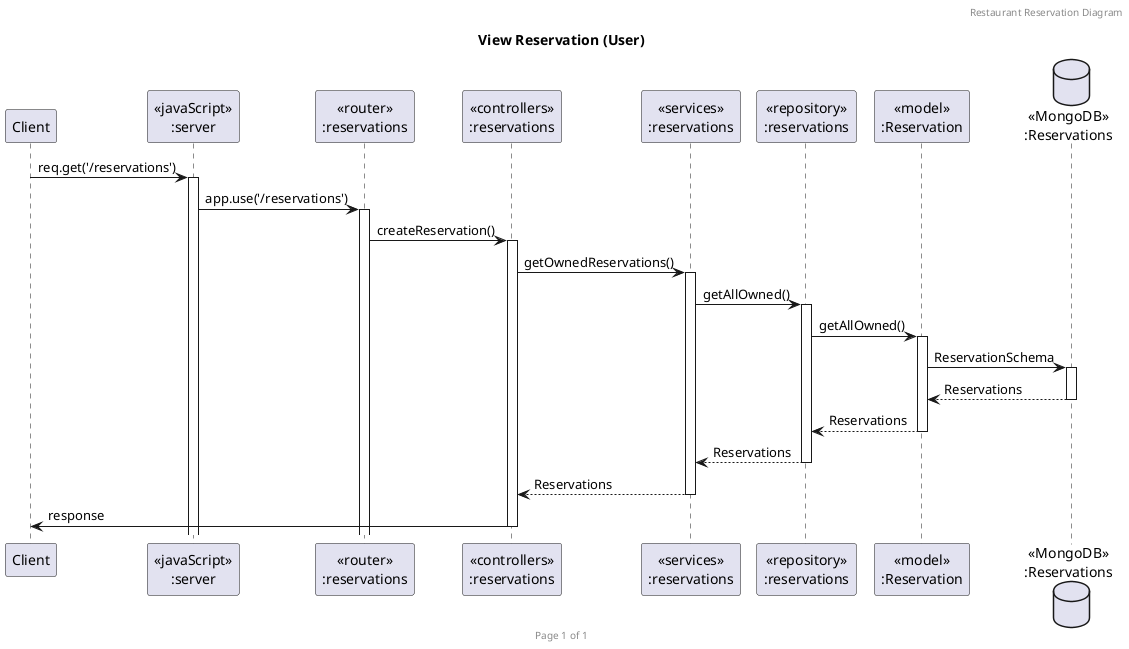 @startuml Restaurant Reservation

header Restaurant Reservation Diagram
footer Page %page% of %lastpage%
title "View Reservation (User)"

participant "Client" as client
participant "<<javaScript>>\n:server" as server
participant "<<router>>\n:reservations" as routerReservations
participant "<<controllers>>\n:reservations" as controllersReservations
participant "<<services>>\n:reservations" as serviceReservation
participant "<<repository>>\n:reservations" as repoReservation
participant "<<model>>\n:Reservation" as modelReservation
database "<<MongoDB>>\n:Reservations" as ReservationsDatabase

client->server ++:req.get('/reservations')
server->routerReservations ++:app.use('/reservations')
routerReservations -> controllersReservations ++:createReservation()

controllersReservations->serviceReservation ++:getOwnedReservations()
serviceReservation->repoReservation ++:getAllOwned()
repoReservation->modelReservation ++:getAllOwned()
modelReservation ->ReservationsDatabase ++: ReservationSchema
ReservationsDatabase --> modelReservation --: Reservations
modelReservation --> repoReservation --:Reservations
repoReservation --> serviceReservation --:Reservations
serviceReservation--> controllersReservations --:Reservations

controllersReservations->client --:response

@enduml